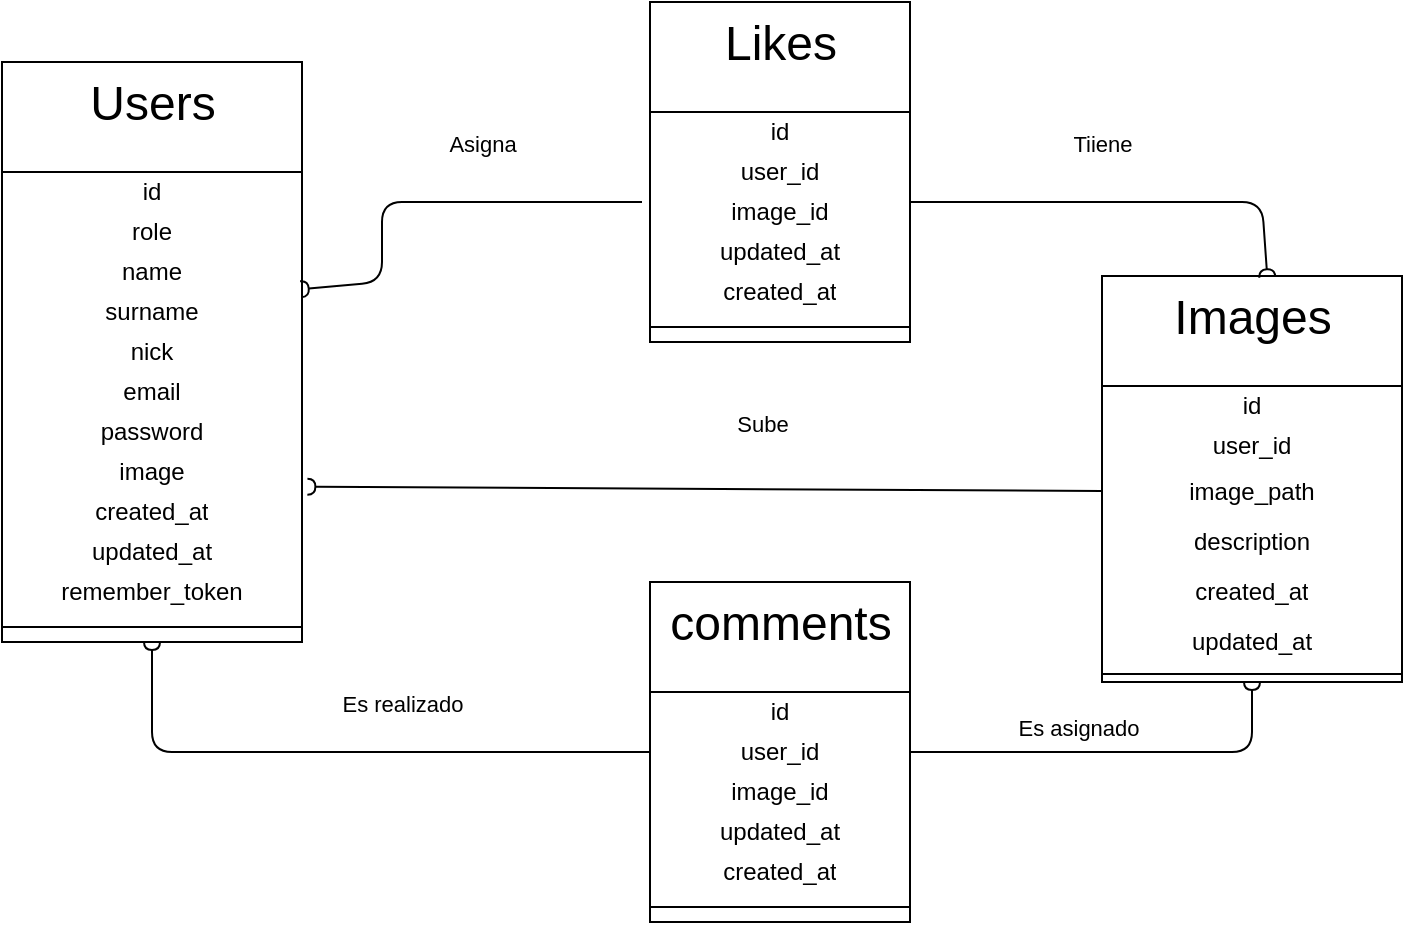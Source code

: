 <mxfile version="14.2.4" type="embed">
    <diagram id="a5O7Qj5vwCzpEx5H6bAA" name="Página-1">
        <mxGraphModel dx="939" dy="469" grid="1" gridSize="10" guides="1" tooltips="1" connect="1" arrows="1" fold="1" page="1" pageScale="1" pageWidth="827" pageHeight="1169" math="0" shadow="0">
            <root>
                <mxCell id="0"/>
                <mxCell id="1" parent="0"/>
                <mxCell id="9" value="&lt;font style=&quot;font-size: 24px&quot;&gt;Users&lt;/font&gt;" style="swimlane;fontStyle=0;align=center;verticalAlign=top;childLayout=stackLayout;horizontal=1;startSize=55;horizontalStack=0;resizeParent=1;resizeParentMax=0;resizeLast=0;collapsible=0;marginBottom=0;html=1;" vertex="1" parent="1">
                    <mxGeometry x="90" y="50" width="150" height="290" as="geometry"/>
                </mxCell>
                <mxCell id="11" value="id" style="text;html=1;strokeColor=none;fillColor=none;align=center;verticalAlign=middle;spacingLeft=4;spacingRight=4;overflow=hidden;rotatable=0;points=[[0,0.5],[1,0.5]];portConstraint=eastwest;" vertex="1" parent="9">
                    <mxGeometry y="55" width="150" height="20" as="geometry"/>
                </mxCell>
                <mxCell id="13" value="role" style="text;html=1;strokeColor=none;fillColor=none;align=center;verticalAlign=middle;spacingLeft=4;spacingRight=4;overflow=hidden;rotatable=0;points=[[0,0.5],[1,0.5]];portConstraint=eastwest;" vertex="1" parent="9">
                    <mxGeometry y="75" width="150" height="20" as="geometry"/>
                </mxCell>
                <mxCell id="17" value="name" style="text;html=1;strokeColor=none;fillColor=none;align=center;verticalAlign=middle;spacingLeft=4;spacingRight=4;overflow=hidden;rotatable=0;points=[[0,0.5],[1,0.5]];portConstraint=eastwest;" vertex="1" parent="9">
                    <mxGeometry y="95" width="150" height="20" as="geometry"/>
                </mxCell>
                <mxCell id="18" value="surname" style="text;html=1;strokeColor=none;fillColor=none;align=center;verticalAlign=middle;spacingLeft=4;spacingRight=4;overflow=hidden;rotatable=0;points=[[0,0.5],[1,0.5]];portConstraint=eastwest;" vertex="1" parent="9">
                    <mxGeometry y="115" width="150" height="20" as="geometry"/>
                </mxCell>
                <mxCell id="19" value="nick" style="text;html=1;strokeColor=none;fillColor=none;align=center;verticalAlign=middle;spacingLeft=4;spacingRight=4;overflow=hidden;rotatable=0;points=[[0,0.5],[1,0.5]];portConstraint=eastwest;" vertex="1" parent="9">
                    <mxGeometry y="135" width="150" height="20" as="geometry"/>
                </mxCell>
                <mxCell id="20" value="email" style="text;html=1;strokeColor=none;fillColor=none;align=center;verticalAlign=middle;spacingLeft=4;spacingRight=4;overflow=hidden;rotatable=0;points=[[0,0.5],[1,0.5]];portConstraint=eastwest;" vertex="1" parent="9">
                    <mxGeometry y="155" width="150" height="20" as="geometry"/>
                </mxCell>
                <mxCell id="21" value="password" style="text;html=1;strokeColor=none;fillColor=none;align=center;verticalAlign=middle;spacingLeft=4;spacingRight=4;overflow=hidden;rotatable=0;points=[[0,0.5],[1,0.5]];portConstraint=eastwest;" vertex="1" parent="9">
                    <mxGeometry y="175" width="150" height="20" as="geometry"/>
                </mxCell>
                <mxCell id="22" value="image" style="text;html=1;strokeColor=none;fillColor=none;align=center;verticalAlign=middle;spacingLeft=4;spacingRight=4;overflow=hidden;rotatable=0;points=[[0,0.5],[1,0.5]];portConstraint=eastwest;" vertex="1" parent="9">
                    <mxGeometry y="195" width="150" height="20" as="geometry"/>
                </mxCell>
                <mxCell id="23" value="created_at" style="text;html=1;strokeColor=none;fillColor=none;align=center;verticalAlign=middle;spacingLeft=4;spacingRight=4;overflow=hidden;rotatable=0;points=[[0,0.5],[1,0.5]];portConstraint=eastwest;" vertex="1" parent="9">
                    <mxGeometry y="215" width="150" height="20" as="geometry"/>
                </mxCell>
                <mxCell id="24" value="updated_at" style="text;html=1;strokeColor=none;fillColor=none;align=center;verticalAlign=middle;spacingLeft=4;spacingRight=4;overflow=hidden;rotatable=0;points=[[0,0.5],[1,0.5]];portConstraint=eastwest;" vertex="1" parent="9">
                    <mxGeometry y="235" width="150" height="20" as="geometry"/>
                </mxCell>
                <mxCell id="25" value="remember_token" style="text;html=1;strokeColor=none;fillColor=none;align=center;verticalAlign=middle;spacingLeft=4;spacingRight=4;overflow=hidden;rotatable=0;points=[[0,0.5],[1,0.5]];portConstraint=eastwest;" vertex="1" parent="9">
                    <mxGeometry y="255" width="150" height="20" as="geometry"/>
                </mxCell>
                <mxCell id="14" value="" style="line;strokeWidth=1;fillColor=none;align=left;verticalAlign=middle;spacingTop=-1;spacingLeft=3;spacingRight=3;rotatable=0;labelPosition=right;points=[];portConstraint=eastwest;" vertex="1" parent="9">
                    <mxGeometry y="275" width="150" height="15" as="geometry"/>
                </mxCell>
                <mxCell id="26" value="&lt;font style=&quot;font-size: 24px&quot;&gt;Likes&lt;/font&gt;" style="swimlane;fontStyle=0;align=center;verticalAlign=top;childLayout=stackLayout;horizontal=1;startSize=55;horizontalStack=0;resizeParent=1;resizeParentMax=0;resizeLast=0;collapsible=0;marginBottom=0;html=1;" vertex="1" parent="1">
                    <mxGeometry x="414" y="20" width="130" height="170" as="geometry"/>
                </mxCell>
                <mxCell id="27" value="id" style="text;html=1;strokeColor=none;fillColor=none;align=center;verticalAlign=middle;spacingLeft=4;spacingRight=4;overflow=hidden;rotatable=0;points=[[0,0.5],[1,0.5]];portConstraint=eastwest;" vertex="1" parent="26">
                    <mxGeometry y="55" width="130" height="20" as="geometry"/>
                </mxCell>
                <mxCell id="28" value="user_id" style="text;html=1;strokeColor=none;fillColor=none;align=center;verticalAlign=middle;spacingLeft=4;spacingRight=4;overflow=hidden;rotatable=0;points=[[0,0.5],[1,0.5]];portConstraint=eastwest;" vertex="1" parent="26">
                    <mxGeometry y="75" width="130" height="20" as="geometry"/>
                </mxCell>
                <mxCell id="30" value="image_id" style="text;html=1;strokeColor=none;fillColor=none;align=center;verticalAlign=middle;spacingLeft=4;spacingRight=4;overflow=hidden;rotatable=0;points=[[0,0.5],[1,0.5]];portConstraint=eastwest;" vertex="1" parent="26">
                    <mxGeometry y="95" width="130" height="20" as="geometry"/>
                </mxCell>
                <mxCell id="35" value="updated_at" style="text;html=1;strokeColor=none;fillColor=none;align=center;verticalAlign=middle;spacingLeft=4;spacingRight=4;overflow=hidden;rotatable=0;points=[[0,0.5],[1,0.5]];portConstraint=eastwest;" vertex="1" parent="26">
                    <mxGeometry y="115" width="130" height="20" as="geometry"/>
                </mxCell>
                <mxCell id="34" value="created_at" style="text;html=1;strokeColor=none;fillColor=none;align=center;verticalAlign=middle;spacingLeft=4;spacingRight=4;overflow=hidden;rotatable=0;points=[[0,0.5],[1,0.5]];portConstraint=eastwest;" vertex="1" parent="26">
                    <mxGeometry y="135" width="130" height="20" as="geometry"/>
                </mxCell>
                <mxCell id="31" value="" style="line;strokeWidth=1;fillColor=none;align=left;verticalAlign=middle;spacingTop=-1;spacingLeft=3;spacingRight=3;rotatable=0;labelPosition=right;points=[];portConstraint=eastwest;" vertex="1" parent="26">
                    <mxGeometry y="155" width="130" height="15" as="geometry"/>
                </mxCell>
                <mxCell id="36" value="&lt;font style=&quot;font-size: 24px&quot;&gt;Images&lt;/font&gt;" style="swimlane;fontStyle=0;align=center;verticalAlign=top;childLayout=stackLayout;horizontal=1;startSize=55;horizontalStack=0;resizeParent=1;resizeParentMax=0;resizeLast=0;collapsible=0;marginBottom=0;html=1;" vertex="1" parent="1">
                    <mxGeometry x="640" y="157" width="150" height="203" as="geometry"/>
                </mxCell>
                <mxCell id="37" value="id" style="text;html=1;strokeColor=none;fillColor=none;align=center;verticalAlign=middle;spacingLeft=4;spacingRight=4;overflow=hidden;rotatable=0;points=[[0,0.5],[1,0.5]];portConstraint=eastwest;" vertex="1" parent="36">
                    <mxGeometry y="55" width="150" height="20" as="geometry"/>
                </mxCell>
                <mxCell id="38" value="user_id" style="text;html=1;strokeColor=none;fillColor=none;align=center;verticalAlign=middle;spacingLeft=4;spacingRight=4;overflow=hidden;rotatable=0;points=[[0,0.5],[1,0.5]];portConstraint=eastwest;" vertex="1" parent="36">
                    <mxGeometry y="75" width="150" height="20" as="geometry"/>
                </mxCell>
                <mxCell id="40" value="image_path" style="text;html=1;strokeColor=none;fillColor=none;align=center;verticalAlign=middle;spacingLeft=4;spacingRight=4;overflow=hidden;rotatable=0;points=[[0,0.5],[1,0.5]];portConstraint=eastwest;" vertex="1" parent="36">
                    <mxGeometry y="95" width="150" height="25" as="geometry"/>
                </mxCell>
                <mxCell id="55" value="description" style="text;html=1;strokeColor=none;fillColor=none;align=center;verticalAlign=middle;spacingLeft=4;spacingRight=4;overflow=hidden;rotatable=0;points=[[0,0.5],[1,0.5]];portConstraint=eastwest;" vertex="1" parent="36">
                    <mxGeometry y="120" width="150" height="25" as="geometry"/>
                </mxCell>
                <mxCell id="56" value="created_at" style="text;html=1;strokeColor=none;fillColor=none;align=center;verticalAlign=middle;spacingLeft=4;spacingRight=4;overflow=hidden;rotatable=0;points=[[0,0.5],[1,0.5]];portConstraint=eastwest;" vertex="1" parent="36">
                    <mxGeometry y="145" width="150" height="25" as="geometry"/>
                </mxCell>
                <mxCell id="54" value="updated_at" style="text;html=1;strokeColor=none;fillColor=none;align=center;verticalAlign=middle;spacingLeft=4;spacingRight=4;overflow=hidden;rotatable=0;points=[[0,0.5],[1,0.5]];portConstraint=eastwest;" vertex="1" parent="36">
                    <mxGeometry y="170" width="150" height="25" as="geometry"/>
                </mxCell>
                <mxCell id="41" value="" style="line;strokeWidth=1;fillColor=none;align=left;verticalAlign=middle;spacingTop=-1;spacingLeft=3;spacingRight=3;rotatable=0;labelPosition=right;points=[];portConstraint=eastwest;" vertex="1" parent="36">
                    <mxGeometry y="195" width="150" height="8" as="geometry"/>
                </mxCell>
                <mxCell id="44" value="&lt;font style=&quot;font-size: 24px&quot;&gt;comments&lt;/font&gt;" style="swimlane;fontStyle=0;align=center;verticalAlign=top;childLayout=stackLayout;horizontal=1;startSize=55;horizontalStack=0;resizeParent=1;resizeParentMax=0;resizeLast=0;collapsible=0;marginBottom=0;html=1;" vertex="1" parent="1">
                    <mxGeometry x="414" y="310" width="130" height="170" as="geometry"/>
                </mxCell>
                <mxCell id="45" value="id" style="text;html=1;strokeColor=none;fillColor=none;align=center;verticalAlign=middle;spacingLeft=4;spacingRight=4;overflow=hidden;rotatable=0;points=[[0,0.5],[1,0.5]];portConstraint=eastwest;" vertex="1" parent="44">
                    <mxGeometry y="55" width="130" height="20" as="geometry"/>
                </mxCell>
                <mxCell id="46" value="user_id" style="text;html=1;strokeColor=none;fillColor=none;align=center;verticalAlign=middle;spacingLeft=4;spacingRight=4;overflow=hidden;rotatable=0;points=[[0,0.5],[1,0.5]];portConstraint=eastwest;" vertex="1" parent="44">
                    <mxGeometry y="75" width="130" height="20" as="geometry"/>
                </mxCell>
                <mxCell id="47" value="image_id" style="text;html=1;strokeColor=none;fillColor=none;align=center;verticalAlign=middle;spacingLeft=4;spacingRight=4;overflow=hidden;rotatable=0;points=[[0,0.5],[1,0.5]];portConstraint=eastwest;" vertex="1" parent="44">
                    <mxGeometry y="95" width="130" height="20" as="geometry"/>
                </mxCell>
                <mxCell id="48" value="updated_at" style="text;html=1;strokeColor=none;fillColor=none;align=center;verticalAlign=middle;spacingLeft=4;spacingRight=4;overflow=hidden;rotatable=0;points=[[0,0.5],[1,0.5]];portConstraint=eastwest;" vertex="1" parent="44">
                    <mxGeometry y="115" width="130" height="20" as="geometry"/>
                </mxCell>
                <mxCell id="49" value="created_at" style="text;html=1;strokeColor=none;fillColor=none;align=center;verticalAlign=middle;spacingLeft=4;spacingRight=4;overflow=hidden;rotatable=0;points=[[0,0.5],[1,0.5]];portConstraint=eastwest;" vertex="1" parent="44">
                    <mxGeometry y="135" width="130" height="20" as="geometry"/>
                </mxCell>
                <mxCell id="50" value="" style="line;strokeWidth=1;fillColor=none;align=left;verticalAlign=middle;spacingTop=-1;spacingLeft=3;spacingRight=3;rotatable=0;labelPosition=right;points=[];portConstraint=eastwest;" vertex="1" parent="44">
                    <mxGeometry y="155" width="130" height="15" as="geometry"/>
                </mxCell>
                <mxCell id="61" value="Asigna" style="html=1;verticalAlign=bottom;labelBackgroundColor=none;startArrow=halfCircle;startFill=0;startSize=2;endArrow=none;exitX=0.996;exitY=0.933;exitDx=0;exitDy=0;exitPerimeter=0;" edge="1" parent="1" source="17">
                    <mxGeometry x="0.241" y="20" relative="1" as="geometry">
                        <mxPoint x="250" y="210" as="sourcePoint"/>
                        <mxPoint x="410" y="120" as="targetPoint"/>
                        <Array as="points">
                            <mxPoint x="280" y="160"/>
                            <mxPoint x="280" y="120"/>
                        </Array>
                        <mxPoint as="offset"/>
                    </mxGeometry>
                </mxCell>
                <mxCell id="62" value="Tiiene" style="html=1;verticalAlign=bottom;labelBackgroundColor=none;startArrow=halfCircle;startFill=0;startSize=2;endArrow=none;exitX=0.551;exitY=0.003;exitDx=0;exitDy=0;exitPerimeter=0;" edge="1" parent="1" source="36">
                    <mxGeometry x="0.102" y="-20" relative="1" as="geometry">
                        <mxPoint x="720" y="150" as="sourcePoint"/>
                        <mxPoint x="544" y="120" as="targetPoint"/>
                        <Array as="points">
                            <mxPoint x="720" y="120"/>
                        </Array>
                        <mxPoint as="offset"/>
                    </mxGeometry>
                </mxCell>
                <mxCell id="63" value="Sube" style="html=1;verticalAlign=bottom;labelBackgroundColor=none;startArrow=halfCircle;startFill=0;startSize=2;endArrow=none;entryX=0;entryY=0.5;entryDx=0;entryDy=0;exitX=1.018;exitY=0.867;exitDx=0;exitDy=0;exitPerimeter=0;" edge="1" parent="1" source="22" target="40">
                    <mxGeometry x="0.144" y="24" relative="1" as="geometry">
                        <mxPoint x="470" y="260" as="sourcePoint"/>
                        <mxPoint x="630" y="260" as="targetPoint"/>
                        <mxPoint as="offset"/>
                    </mxGeometry>
                </mxCell>
                <mxCell id="64" value="Es realizado" style="html=1;verticalAlign=bottom;labelBackgroundColor=none;startArrow=halfCircle;startFill=0;startSize=2;endArrow=none;entryX=0;entryY=0.5;entryDx=0;entryDy=0;exitX=0.5;exitY=1;exitDx=0;exitDy=0;" edge="1" parent="1" source="9" target="46">
                    <mxGeometry x="0.184" y="15" relative="1" as="geometry">
                        <mxPoint x="160" y="395" as="sourcePoint"/>
                        <mxPoint x="370" y="400" as="targetPoint"/>
                        <Array as="points">
                            <mxPoint x="165" y="395"/>
                        </Array>
                        <mxPoint as="offset"/>
                    </mxGeometry>
                </mxCell>
                <mxCell id="65" value="Es asignado" style="html=1;verticalAlign=bottom;labelBackgroundColor=none;startArrow=halfCircle;startFill=0;startSize=2;endArrow=none;exitX=0.5;exitY=1;exitDx=0;exitDy=0;entryX=1;entryY=0.5;entryDx=0;entryDy=0;" edge="1" parent="1" source="36" target="46">
                    <mxGeometry x="0.185" y="-3" relative="1" as="geometry">
                        <mxPoint x="600" y="410" as="sourcePoint"/>
                        <mxPoint x="760" y="410" as="targetPoint"/>
                        <Array as="points">
                            <mxPoint x="715" y="395"/>
                        </Array>
                        <mxPoint as="offset"/>
                    </mxGeometry>
                </mxCell>
            </root>
        </mxGraphModel>
    </diagram>
</mxfile>
